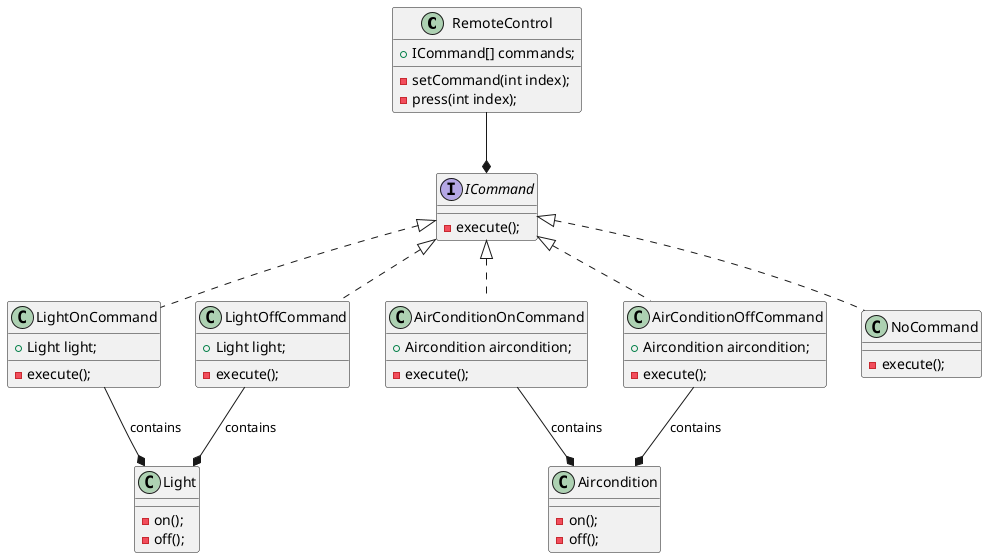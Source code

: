 @startuml

class RemoteControl

interface ICommand

class Light
class Aircondition

class LightOnCommand
class LightOffCommand

class AirConditionOnCommand
class AirConditionOffCommand

RemoteControl : + ICommand[] commands;
RemoteControl : - setCommand(int index);
RemoteControl : - press(int index);

ICommand : - execute();

NoCommand : - execute();

LightOnCommand : - execute();
LightOnCommand : + Light light;

LightOffCommand : - execute();
LightOffCommand : + Light light;

AirConditionOnCommand : - execute();
AirConditionOnCommand : + Aircondition aircondition;

AirConditionOffCommand : - execute();
AirConditionOffCommand : + Aircondition aircondition;

Light : - on();
Light : - off();

Aircondition : - on();
Aircondition : - off();

LightOnCommand --* Light :contains
LightOffCommand --* Light :contains

AirConditionOnCommand --* Aircondition :contains
AirConditionOffCommand --* Aircondition :contains

ICommand <|.. LightOnCommand
ICommand <|.. LightOffCommand
ICommand <|.. AirConditionOnCommand
ICommand <|.. AirConditionOffCommand
ICommand <|.. NoCommand

RemoteControl --* ICommand
@enduml